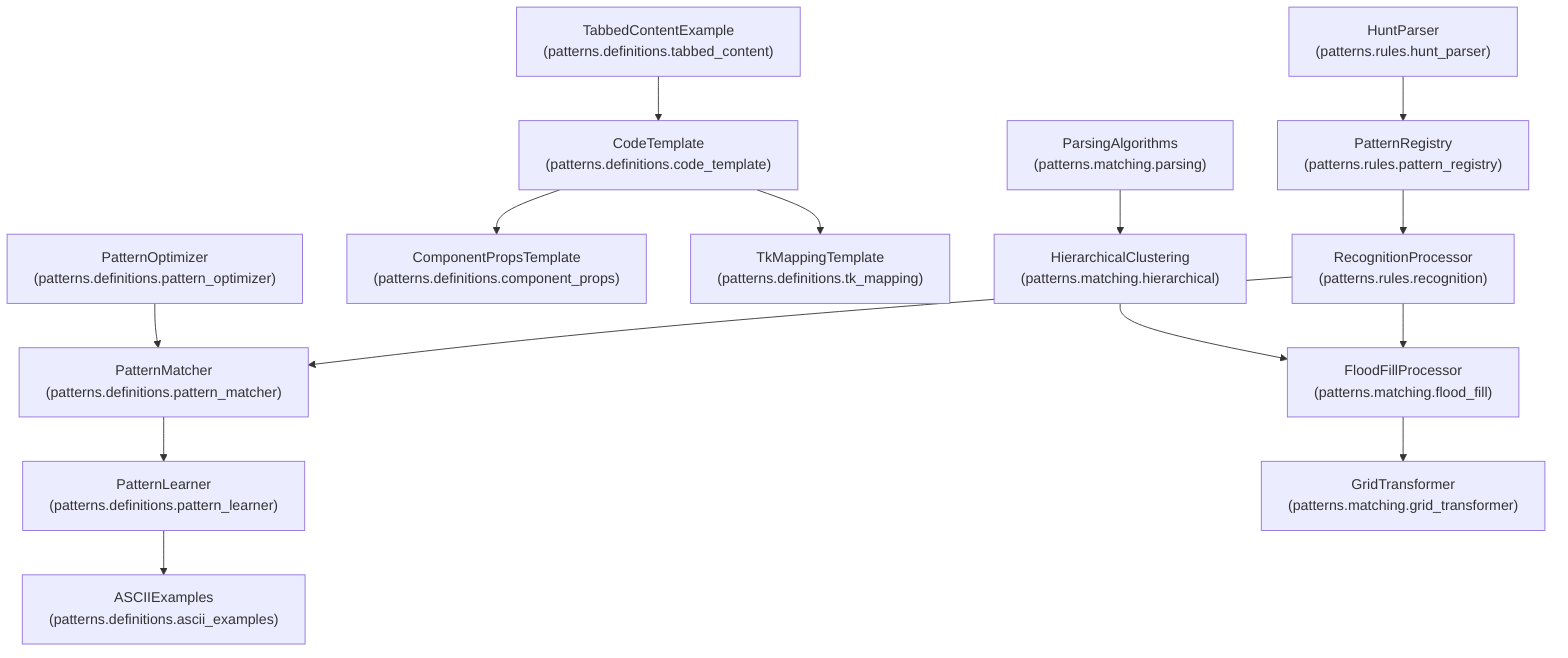 graph TD
%% Pattern System Components
%% Definition Components
PatternLearner["PatternLearner\n(patterns.definitions.pattern_learner)"]
PatternMatcher["PatternMatcher\n(patterns.definitions.pattern_matcher)"]
PatternOptimizer["PatternOptimizer\n(patterns.definitions.pattern_optimizer)"]
CodeTemplate["CodeTemplate\n(patterns.definitions.code_template)"]
PropTemplate["ComponentPropsTemplate\n(patterns.definitions.component_props)"]
TkTemplate["TkMappingTemplate\n(patterns.definitions.tk_mapping)"]
ASCIIExamples["ASCIIExamples\n(patterns.definitions.ascii_examples)"]
TabExample["TabbedContentExample\n(patterns.definitions.tabbed_content)"]

%% Matching Components
FloodFillProc["FloodFillProcessor\n(patterns.matching.flood_fill)"]
GridTransform["GridTransformer\n(patterns.matching.grid_transformer)"]
HierarchicalCluster["HierarchicalClustering\n(patterns.matching.hierarchical)"]
ParsingAlgo["ParsingAlgorithms\n(patterns.matching.parsing)"]

%% Rules Components
HuntParser["HuntParser\n(patterns.rules.hunt_parser)"]
PatternRegistry["PatternRegistry\n(patterns.rules.pattern_registry)"]
RecognitionProc["RecognitionProcessor\n(patterns.rules.recognition)"]

%% Pattern Internal Dependencies
%% Definition Dependencies
PatternLearner --> ASCIIExamples
PatternMatcher --> PatternLearner
PatternOptimizer --> PatternMatcher
CodeTemplate --> PropTemplate
CodeTemplate --> TkTemplate
TabExample --> CodeTemplate

%% Matching Dependencies
FloodFillProc --> GridTransform
HierarchicalCluster --> FloodFillProc
ParsingAlgo --> HierarchicalCluster

%% Rules Dependencies
HuntParser --> PatternRegistry
PatternRegistry --> RecognitionProc
RecognitionProc --> PatternMatcher
RecognitionProc --> FloodFillProc

%% Apply patterns styles
class PatternLearner,PatternMatcher,PatternOptimizer,CodeTemplate,PropTemplate,TkTemplate,ASCIIExamples,TabExample,FloodFillProc,GridTransform,HierarchicalCluster,ParsingAlgo,HuntParser,PatternRegistry,RecognitionProc patterns;